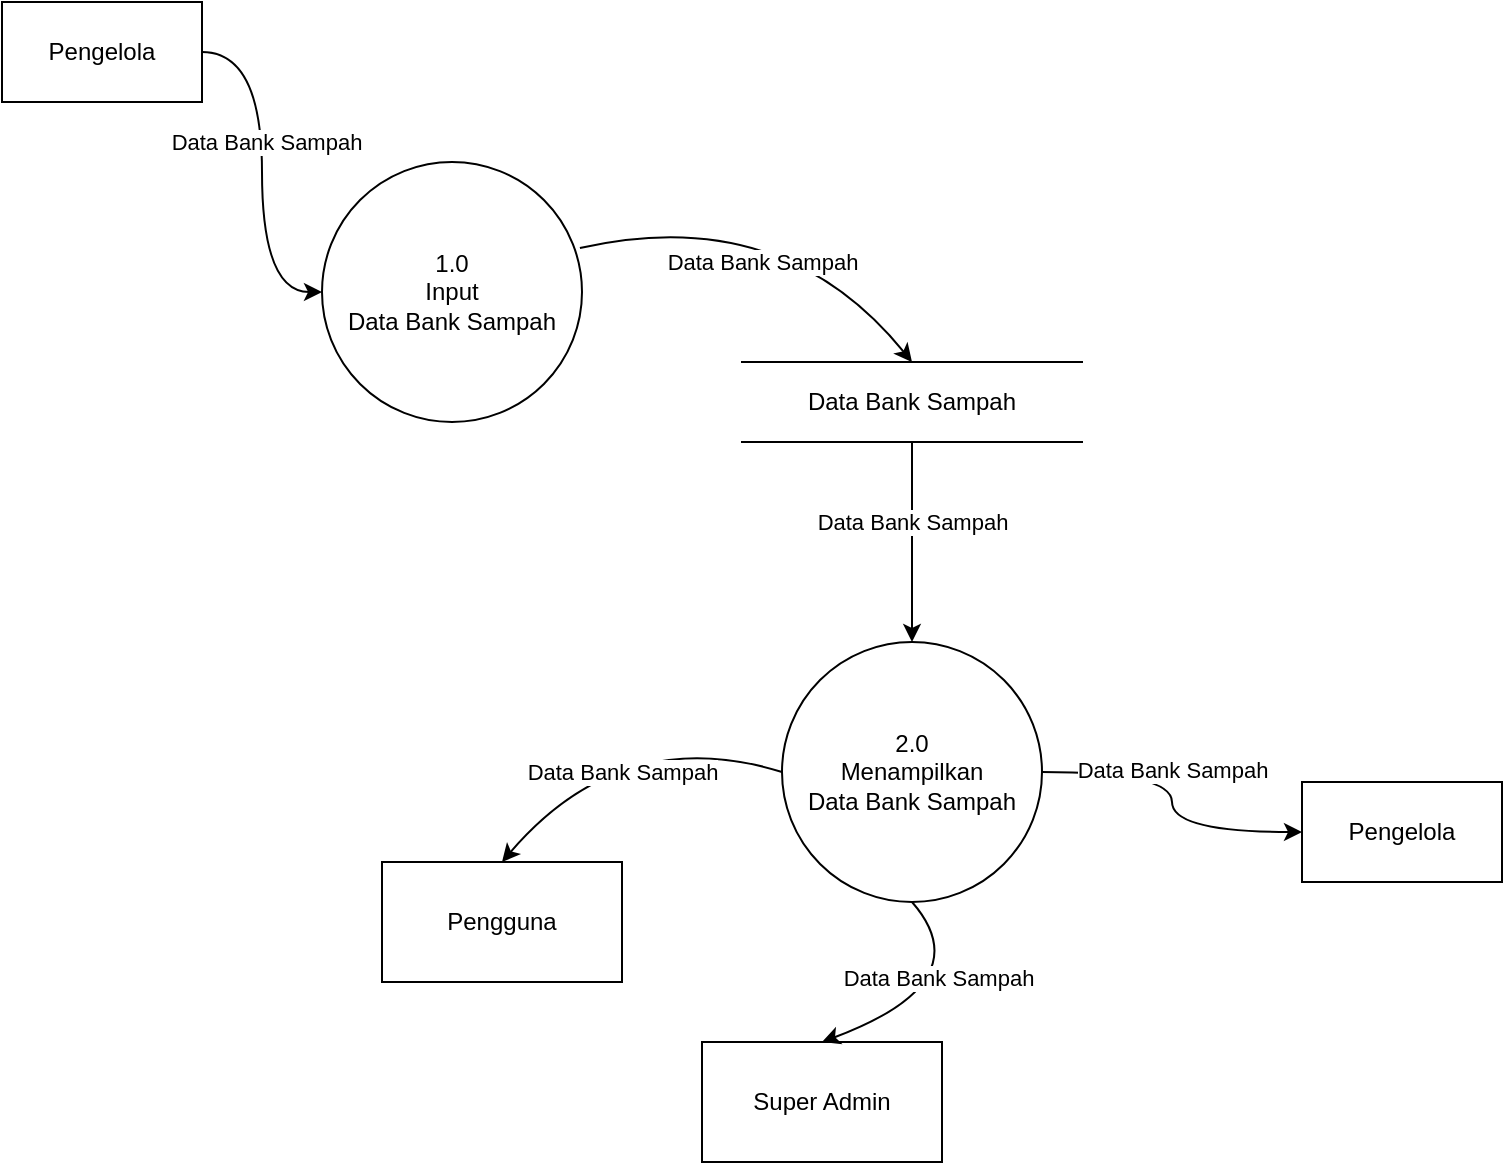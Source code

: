<mxfile version="20.3.0" type="device"><diagram name="Page-1" id="jjxj2Wbix2WbcmuyIPEl"><mxGraphModel dx="866" dy="543" grid="1" gridSize="10" guides="1" tooltips="1" connect="1" arrows="1" fold="1" page="1" pageScale="1" pageWidth="3300" pageHeight="2339" math="0" shadow="0"><root><mxCell id="0"/><mxCell id="1" parent="0"/><mxCell id="1M1k3R_5ieKw4gRCnAI5-4" style="edgeStyle=orthogonalEdgeStyle;curved=1;rounded=0;orthogonalLoop=1;jettySize=auto;html=1;entryX=0;entryY=0.5;entryDx=0;entryDy=0;" parent="1" source="1M1k3R_5ieKw4gRCnAI5-1" target="1M1k3R_5ieKw4gRCnAI5-2" edge="1"><mxGeometry relative="1" as="geometry"/></mxCell><mxCell id="1M1k3R_5ieKw4gRCnAI5-11" value="Data Bank Sampah" style="edgeLabel;html=1;align=center;verticalAlign=middle;resizable=0;points=[];" parent="1M1k3R_5ieKw4gRCnAI5-4" vertex="1" connectable="0"><mxGeometry x="-0.169" y="2" relative="1" as="geometry"><mxPoint as="offset"/></mxGeometry></mxCell><mxCell id="1M1k3R_5ieKw4gRCnAI5-1" value="Pengelola" style="html=1;dashed=0;whiteSpace=wrap;" parent="1" vertex="1"><mxGeometry x="380" y="230" width="100" height="50" as="geometry"/></mxCell><mxCell id="1M1k3R_5ieKw4gRCnAI5-2" value="1.0&lt;br&gt;Input&lt;br&gt;Data Bank Sampah" style="shape=ellipse;html=1;dashed=0;whiteSpace=wrap;aspect=fixed;perimeter=ellipsePerimeter;" parent="1" vertex="1"><mxGeometry x="540" y="310" width="130" height="130" as="geometry"/></mxCell><mxCell id="1M1k3R_5ieKw4gRCnAI5-16" style="edgeStyle=orthogonalEdgeStyle;curved=1;rounded=0;orthogonalLoop=1;jettySize=auto;html=1;entryX=0.5;entryY=0;entryDx=0;entryDy=0;" parent="1" source="1M1k3R_5ieKw4gRCnAI5-8" target="1M1k3R_5ieKw4gRCnAI5-15" edge="1"><mxGeometry relative="1" as="geometry"/></mxCell><mxCell id="6taREyRcdQ4rg8gokNoI-1" value="Data Bank Sampah" style="edgeLabel;html=1;align=center;verticalAlign=middle;resizable=0;points=[];" vertex="1" connectable="0" parent="1M1k3R_5ieKw4gRCnAI5-16"><mxGeometry x="-0.2" relative="1" as="geometry"><mxPoint as="offset"/></mxGeometry></mxCell><mxCell id="1M1k3R_5ieKw4gRCnAI5-8" value="Data Bank Sampah" style="html=1;dashed=0;whiteSpace=wrap;shape=partialRectangle;right=0;left=0;" parent="1" vertex="1"><mxGeometry x="750" y="410" width="170" height="40" as="geometry"/></mxCell><mxCell id="1M1k3R_5ieKw4gRCnAI5-20" style="edgeStyle=orthogonalEdgeStyle;curved=1;rounded=0;orthogonalLoop=1;jettySize=auto;html=1;" parent="1" source="1M1k3R_5ieKw4gRCnAI5-15" target="1M1k3R_5ieKw4gRCnAI5-19" edge="1"><mxGeometry relative="1" as="geometry"/></mxCell><mxCell id="1M1k3R_5ieKw4gRCnAI5-21" value="Data Bank Sampah" style="edgeLabel;html=1;align=center;verticalAlign=middle;resizable=0;points=[];" parent="1M1k3R_5ieKw4gRCnAI5-20" vertex="1" connectable="0"><mxGeometry x="-0.195" y="1" relative="1" as="geometry"><mxPoint as="offset"/></mxGeometry></mxCell><mxCell id="1M1k3R_5ieKw4gRCnAI5-15" value="2.0&lt;br&gt;Menampilkan&lt;br&gt;Data Bank Sampah" style="shape=ellipse;html=1;dashed=0;whiteSpace=wrap;aspect=fixed;perimeter=ellipsePerimeter;" parent="1" vertex="1"><mxGeometry x="770" y="550" width="130" height="130" as="geometry"/></mxCell><mxCell id="1M1k3R_5ieKw4gRCnAI5-19" value="Pengelola" style="html=1;dashed=0;whiteSpace=wrap;" parent="1" vertex="1"><mxGeometry x="1030" y="620" width="100" height="50" as="geometry"/></mxCell><mxCell id="GaAMPDneHcvnIqPwDspF-1" value="" style="curved=1;endArrow=classic;html=1;rounded=0;exitX=0.992;exitY=0.331;exitDx=0;exitDy=0;exitPerimeter=0;entryX=0.5;entryY=0;entryDx=0;entryDy=0;" parent="1" source="1M1k3R_5ieKw4gRCnAI5-2" target="1M1k3R_5ieKw4gRCnAI5-8" edge="1"><mxGeometry width="50" height="50" relative="1" as="geometry"><mxPoint x="590" y="550" as="sourcePoint"/><mxPoint x="640" y="500" as="targetPoint"/><Array as="points"><mxPoint x="770" y="330"/></Array></mxGeometry></mxCell><mxCell id="GaAMPDneHcvnIqPwDspF-2" value="Data Bank Sampah" style="edgeLabel;html=1;align=center;verticalAlign=middle;resizable=0;points=[];" parent="GaAMPDneHcvnIqPwDspF-1" vertex="1" connectable="0"><mxGeometry x="-0.34" y="-11" relative="1" as="geometry"><mxPoint x="22" y="11" as="offset"/></mxGeometry></mxCell><mxCell id="GaAMPDneHcvnIqPwDspF-3" value="Pengguna" style="rounded=0;whiteSpace=wrap;html=1;" parent="1" vertex="1"><mxGeometry x="570" y="660" width="120" height="60" as="geometry"/></mxCell><mxCell id="GaAMPDneHcvnIqPwDspF-4" value="" style="curved=1;endArrow=classic;html=1;rounded=0;exitX=0;exitY=0.5;exitDx=0;exitDy=0;entryX=0.5;entryY=0;entryDx=0;entryDy=0;" parent="1" source="1M1k3R_5ieKw4gRCnAI5-15" target="GaAMPDneHcvnIqPwDspF-3" edge="1"><mxGeometry width="50" height="50" relative="1" as="geometry"><mxPoint x="790" y="620" as="sourcePoint"/><mxPoint x="840" y="570" as="targetPoint"/><Array as="points"><mxPoint x="690" y="590"/></Array></mxGeometry></mxCell><mxCell id="GaAMPDneHcvnIqPwDspF-5" value="Data Bank Sampah" style="edgeLabel;html=1;align=center;verticalAlign=middle;resizable=0;points=[];" parent="GaAMPDneHcvnIqPwDspF-4" vertex="1" connectable="0"><mxGeometry x="0.127" y="10" relative="1" as="geometry"><mxPoint x="2" y="7" as="offset"/></mxGeometry></mxCell><mxCell id="GaAMPDneHcvnIqPwDspF-6" value="Super Admin" style="rounded=0;whiteSpace=wrap;html=1;" parent="1" vertex="1"><mxGeometry x="730" y="750" width="120" height="60" as="geometry"/></mxCell><mxCell id="GaAMPDneHcvnIqPwDspF-7" value="" style="curved=1;endArrow=classic;html=1;rounded=0;exitX=0.5;exitY=1;exitDx=0;exitDy=0;entryX=0.5;entryY=0;entryDx=0;entryDy=0;" parent="1" source="1M1k3R_5ieKw4gRCnAI5-15" target="GaAMPDneHcvnIqPwDspF-6" edge="1"><mxGeometry width="50" height="50" relative="1" as="geometry"><mxPoint x="790" y="620" as="sourcePoint"/><mxPoint x="840" y="570" as="targetPoint"/><Array as="points"><mxPoint x="870" y="720"/></Array></mxGeometry></mxCell><mxCell id="GaAMPDneHcvnIqPwDspF-8" value="Data Bank Sampah" style="edgeLabel;html=1;align=center;verticalAlign=middle;resizable=0;points=[];" parent="GaAMPDneHcvnIqPwDspF-7" vertex="1" connectable="0"><mxGeometry x="-0.466" y="-15" relative="1" as="geometry"><mxPoint as="offset"/></mxGeometry></mxCell></root></mxGraphModel></diagram></mxfile>